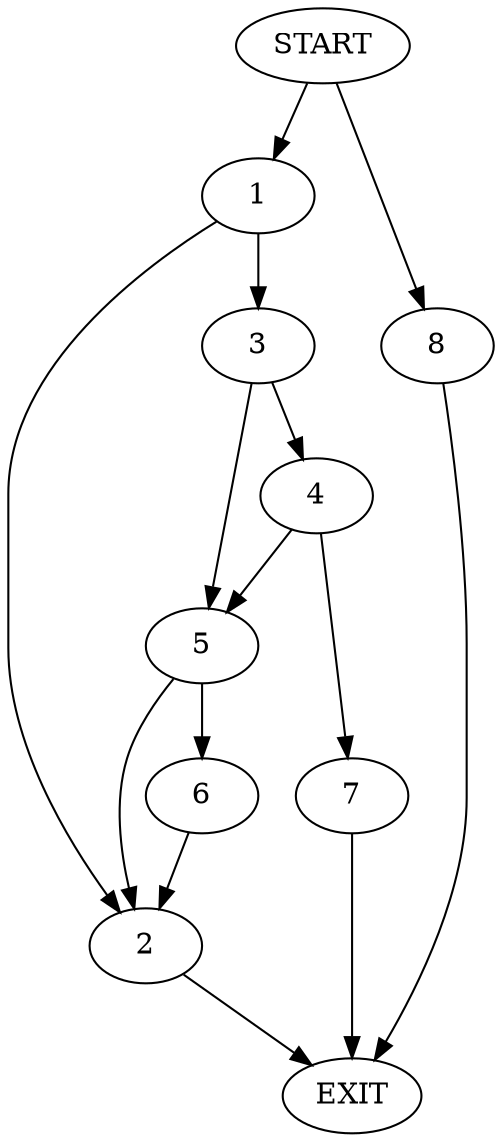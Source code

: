 digraph {
0 [label="START"]
9 [label="EXIT"]
0 -> 1
1 -> 2
1 -> 3
3 -> 4
3 -> 5
2 -> 9
5 -> 2
5 -> 6
4 -> 7
4 -> 5
7 -> 9
6 -> 2
0 -> 8
8 -> 9
}
